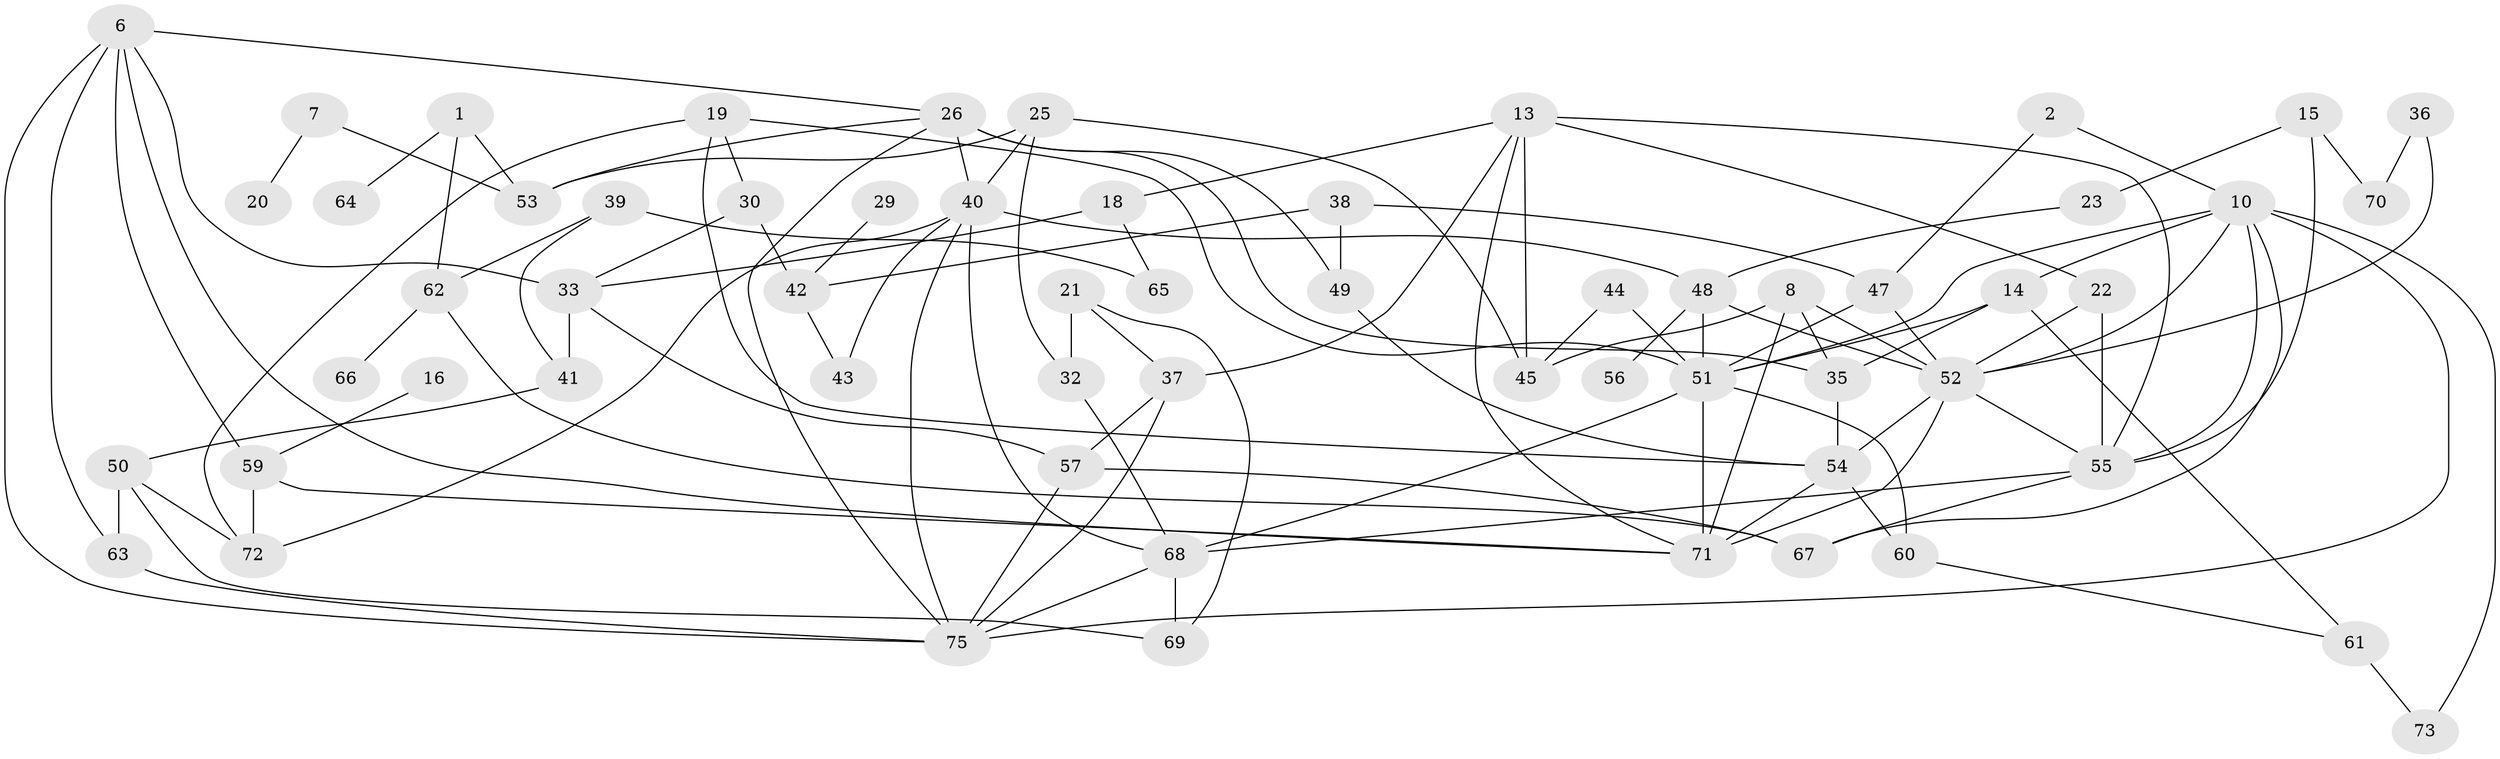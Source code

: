 // original degree distribution, {2: 0.2483221476510067, 3: 0.2080536912751678, 1: 0.18791946308724833, 4: 0.1610738255033557, 5: 0.0738255033557047, 0: 0.087248322147651, 6: 0.020134228187919462, 8: 0.013422818791946308}
// Generated by graph-tools (version 1.1) at 2025/00/03/09/25 03:00:55]
// undirected, 60 vertices, 114 edges
graph export_dot {
graph [start="1"]
  node [color=gray90,style=filled];
  1;
  2;
  6;
  7;
  8;
  10;
  13;
  14;
  15;
  16;
  18;
  19;
  20;
  21;
  22;
  23;
  25;
  26;
  29;
  30;
  32;
  33;
  35;
  36;
  37;
  38;
  39;
  40;
  41;
  42;
  43;
  44;
  45;
  47;
  48;
  49;
  50;
  51;
  52;
  53;
  54;
  55;
  56;
  57;
  59;
  60;
  61;
  62;
  63;
  64;
  65;
  66;
  67;
  68;
  69;
  70;
  71;
  72;
  73;
  75;
  1 -- 53 [weight=1.0];
  1 -- 62 [weight=1.0];
  1 -- 64 [weight=1.0];
  2 -- 10 [weight=1.0];
  2 -- 47 [weight=1.0];
  6 -- 26 [weight=1.0];
  6 -- 33 [weight=1.0];
  6 -- 59 [weight=1.0];
  6 -- 63 [weight=1.0];
  6 -- 71 [weight=1.0];
  6 -- 75 [weight=1.0];
  7 -- 20 [weight=1.0];
  7 -- 53 [weight=1.0];
  8 -- 35 [weight=1.0];
  8 -- 45 [weight=1.0];
  8 -- 52 [weight=1.0];
  8 -- 71 [weight=1.0];
  10 -- 14 [weight=1.0];
  10 -- 51 [weight=1.0];
  10 -- 52 [weight=1.0];
  10 -- 55 [weight=1.0];
  10 -- 67 [weight=1.0];
  10 -- 73 [weight=1.0];
  10 -- 75 [weight=1.0];
  13 -- 18 [weight=1.0];
  13 -- 22 [weight=1.0];
  13 -- 37 [weight=1.0];
  13 -- 45 [weight=1.0];
  13 -- 55 [weight=1.0];
  13 -- 71 [weight=1.0];
  14 -- 35 [weight=1.0];
  14 -- 51 [weight=1.0];
  14 -- 61 [weight=1.0];
  15 -- 23 [weight=1.0];
  15 -- 55 [weight=1.0];
  15 -- 70 [weight=1.0];
  16 -- 59 [weight=1.0];
  18 -- 33 [weight=1.0];
  18 -- 65 [weight=1.0];
  19 -- 30 [weight=1.0];
  19 -- 51 [weight=1.0];
  19 -- 54 [weight=1.0];
  19 -- 72 [weight=1.0];
  21 -- 32 [weight=1.0];
  21 -- 37 [weight=1.0];
  21 -- 69 [weight=1.0];
  22 -- 52 [weight=1.0];
  22 -- 55 [weight=1.0];
  23 -- 48 [weight=1.0];
  25 -- 32 [weight=1.0];
  25 -- 40 [weight=1.0];
  25 -- 45 [weight=1.0];
  25 -- 53 [weight=1.0];
  26 -- 35 [weight=1.0];
  26 -- 40 [weight=1.0];
  26 -- 49 [weight=2.0];
  26 -- 53 [weight=1.0];
  26 -- 75 [weight=1.0];
  29 -- 42 [weight=1.0];
  30 -- 33 [weight=1.0];
  30 -- 42 [weight=1.0];
  32 -- 68 [weight=1.0];
  33 -- 41 [weight=1.0];
  33 -- 57 [weight=1.0];
  35 -- 54 [weight=1.0];
  36 -- 52 [weight=1.0];
  36 -- 70 [weight=1.0];
  37 -- 57 [weight=1.0];
  37 -- 75 [weight=1.0];
  38 -- 42 [weight=1.0];
  38 -- 47 [weight=1.0];
  38 -- 49 [weight=1.0];
  39 -- 41 [weight=1.0];
  39 -- 62 [weight=1.0];
  39 -- 65 [weight=1.0];
  40 -- 43 [weight=1.0];
  40 -- 48 [weight=1.0];
  40 -- 68 [weight=1.0];
  40 -- 72 [weight=1.0];
  40 -- 75 [weight=1.0];
  41 -- 50 [weight=1.0];
  42 -- 43 [weight=1.0];
  44 -- 45 [weight=1.0];
  44 -- 51 [weight=1.0];
  47 -- 51 [weight=1.0];
  47 -- 52 [weight=1.0];
  48 -- 51 [weight=1.0];
  48 -- 52 [weight=1.0];
  48 -- 56 [weight=1.0];
  49 -- 54 [weight=1.0];
  50 -- 63 [weight=1.0];
  50 -- 69 [weight=1.0];
  50 -- 72 [weight=1.0];
  51 -- 60 [weight=1.0];
  51 -- 68 [weight=1.0];
  51 -- 71 [weight=1.0];
  52 -- 54 [weight=1.0];
  52 -- 55 [weight=1.0];
  52 -- 71 [weight=1.0];
  54 -- 60 [weight=1.0];
  54 -- 71 [weight=1.0];
  55 -- 67 [weight=1.0];
  55 -- 68 [weight=1.0];
  57 -- 67 [weight=1.0];
  57 -- 75 [weight=1.0];
  59 -- 71 [weight=1.0];
  59 -- 72 [weight=1.0];
  60 -- 61 [weight=1.0];
  61 -- 73 [weight=1.0];
  62 -- 66 [weight=1.0];
  62 -- 67 [weight=1.0];
  63 -- 75 [weight=1.0];
  68 -- 69 [weight=1.0];
  68 -- 75 [weight=1.0];
}
